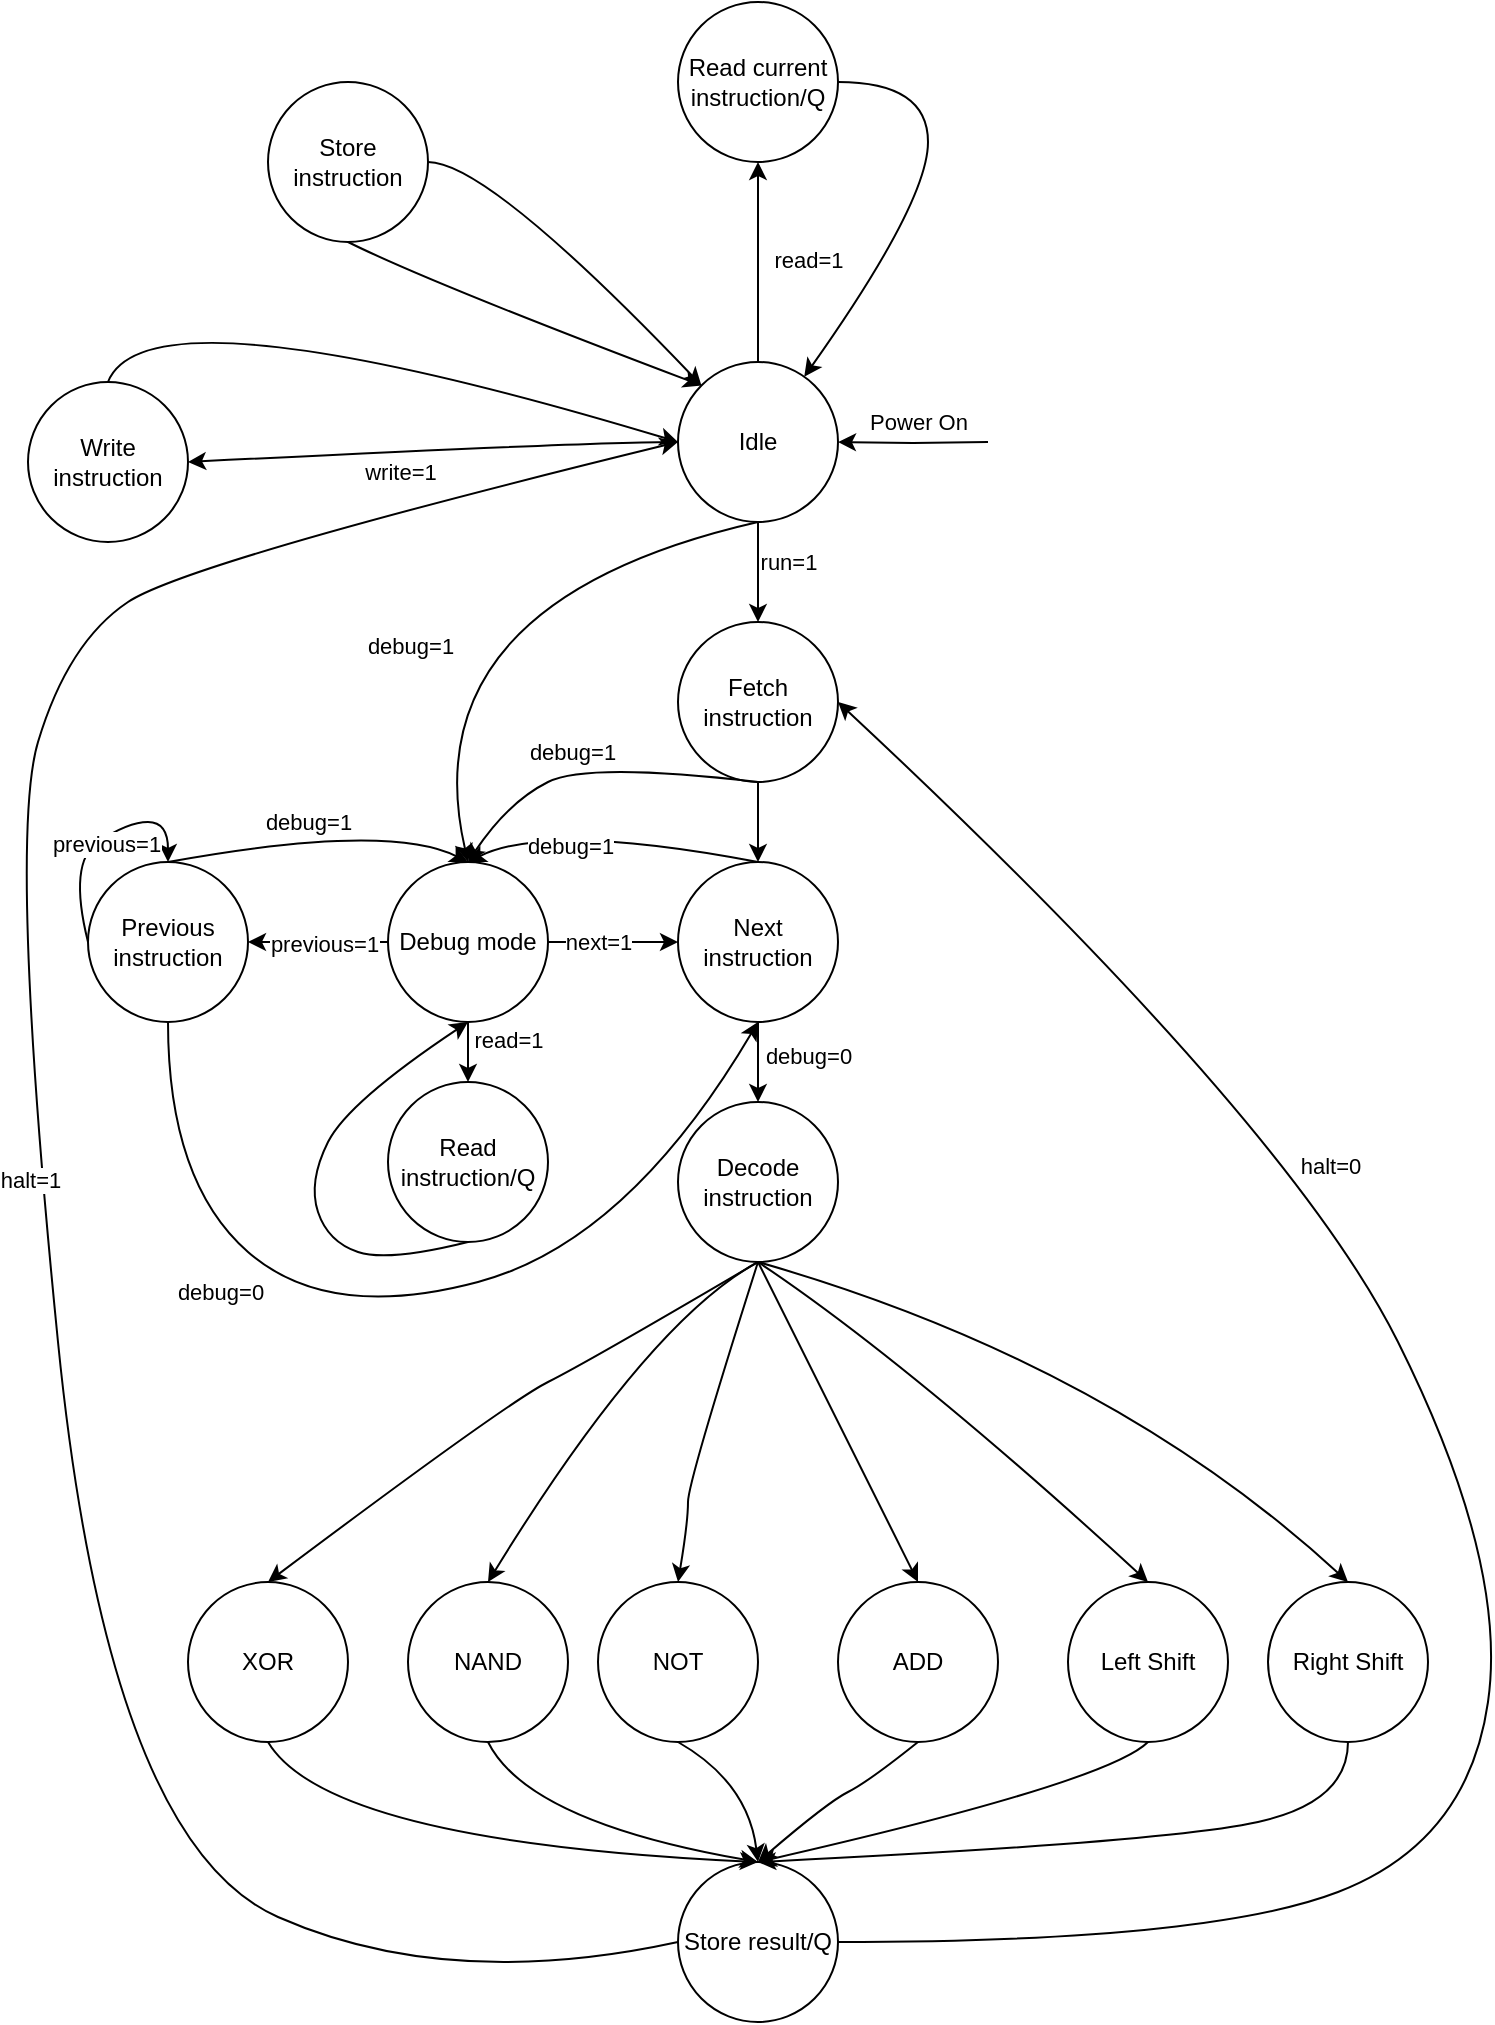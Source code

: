 <mxfile version="25.0.2">
  <diagram name="Page-1" id="PV_m16Hd_yfd8GzRDaMK">
    <mxGraphModel dx="1235" dy="740" grid="1" gridSize="10" guides="1" tooltips="1" connect="1" arrows="1" fold="1" page="1" pageScale="1" pageWidth="827" pageHeight="1169" math="0" shadow="0">
      <root>
        <mxCell id="0" />
        <mxCell id="1" parent="0" />
        <mxCell id="Zgi0F4orfHbIRYUvKWjQ-16" style="edgeStyle=orthogonalEdgeStyle;rounded=0;orthogonalLoop=1;jettySize=auto;html=1;entryX=0.5;entryY=1;entryDx=0;entryDy=0;" parent="1" source="Zgi0F4orfHbIRYUvKWjQ-1" target="Zgi0F4orfHbIRYUvKWjQ-2" edge="1">
          <mxGeometry relative="1" as="geometry" />
        </mxCell>
        <mxCell id="Zgi0F4orfHbIRYUvKWjQ-17" value="read=1" style="edgeLabel;html=1;align=center;verticalAlign=middle;resizable=0;points=[];" parent="Zgi0F4orfHbIRYUvKWjQ-16" vertex="1" connectable="0">
          <mxGeometry x="0.03" y="2" relative="1" as="geometry">
            <mxPoint x="27" as="offset" />
          </mxGeometry>
        </mxCell>
        <mxCell id="Zgi0F4orfHbIRYUvKWjQ-35" style="edgeStyle=orthogonalEdgeStyle;rounded=0;orthogonalLoop=1;jettySize=auto;html=1;" parent="1" source="Zgi0F4orfHbIRYUvKWjQ-1" target="Zgi0F4orfHbIRYUvKWjQ-13" edge="1">
          <mxGeometry relative="1" as="geometry" />
        </mxCell>
        <mxCell id="Zgi0F4orfHbIRYUvKWjQ-36" value="run=1" style="edgeLabel;html=1;align=center;verticalAlign=middle;resizable=0;points=[];" parent="Zgi0F4orfHbIRYUvKWjQ-35" vertex="1" connectable="0">
          <mxGeometry x="-0.395" y="-4" relative="1" as="geometry">
            <mxPoint x="19" y="5" as="offset" />
          </mxGeometry>
        </mxCell>
        <mxCell id="Zgi0F4orfHbIRYUvKWjQ-107" style="edgeStyle=orthogonalEdgeStyle;rounded=0;orthogonalLoop=1;jettySize=auto;html=1;entryX=1;entryY=0.5;entryDx=0;entryDy=0;" parent="1" target="Zgi0F4orfHbIRYUvKWjQ-1" edge="1">
          <mxGeometry relative="1" as="geometry">
            <mxPoint x="540" y="240" as="sourcePoint" />
          </mxGeometry>
        </mxCell>
        <mxCell id="Zgi0F4orfHbIRYUvKWjQ-108" value="Power On" style="edgeLabel;html=1;align=center;verticalAlign=middle;resizable=0;points=[];" parent="Zgi0F4orfHbIRYUvKWjQ-107" vertex="1" connectable="0">
          <mxGeometry x="-0.622" y="-1" relative="1" as="geometry">
            <mxPoint x="-21" y="-9" as="offset" />
          </mxGeometry>
        </mxCell>
        <mxCell id="Zgi0F4orfHbIRYUvKWjQ-1" value="Idle" style="ellipse;whiteSpace=wrap;html=1;aspect=fixed;" parent="1" vertex="1">
          <mxGeometry x="385" y="200" width="80" height="80" as="geometry" />
        </mxCell>
        <mxCell id="Zgi0F4orfHbIRYUvKWjQ-2" value="Read current instruction/Q" style="ellipse;whiteSpace=wrap;html=1;aspect=fixed;" parent="1" vertex="1">
          <mxGeometry x="385" y="20" width="80" height="80" as="geometry" />
        </mxCell>
        <mxCell id="Zgi0F4orfHbIRYUvKWjQ-9" value="" style="curved=1;endArrow=classic;html=1;rounded=0;exitX=1;exitY=0.5;exitDx=0;exitDy=0;" parent="1" source="Zgi0F4orfHbIRYUvKWjQ-2" target="Zgi0F4orfHbIRYUvKWjQ-1" edge="1">
          <mxGeometry width="50" height="50" relative="1" as="geometry">
            <mxPoint x="540" y="30" as="sourcePoint" />
            <mxPoint x="465.84" y="226.96" as="targetPoint" />
            <Array as="points">
              <mxPoint x="510" y="60" />
              <mxPoint x="510" y="120" />
            </Array>
          </mxGeometry>
        </mxCell>
        <mxCell id="Zgi0F4orfHbIRYUvKWjQ-11" value="Write instruction" style="ellipse;whiteSpace=wrap;html=1;aspect=fixed;" parent="1" vertex="1">
          <mxGeometry x="60" y="210" width="80" height="80" as="geometry" />
        </mxCell>
        <mxCell id="Zgi0F4orfHbIRYUvKWjQ-12" value="write=1" style="curved=1;endArrow=classic;html=1;rounded=0;entryX=1;entryY=0.5;entryDx=0;entryDy=0;exitX=0;exitY=0.5;exitDx=0;exitDy=0;" parent="1" source="Zgi0F4orfHbIRYUvKWjQ-1" target="Zgi0F4orfHbIRYUvKWjQ-11" edge="1">
          <mxGeometry x="0.143" y="10" width="50" height="50" relative="1" as="geometry">
            <mxPoint x="380" y="240" as="sourcePoint" />
            <mxPoint x="340" y="290" as="targetPoint" />
            <Array as="points">
              <mxPoint x="340" y="240" />
            </Array>
            <mxPoint as="offset" />
          </mxGeometry>
        </mxCell>
        <mxCell id="Zgi0F4orfHbIRYUvKWjQ-62" style="edgeStyle=orthogonalEdgeStyle;rounded=0;orthogonalLoop=1;jettySize=auto;html=1;" parent="1" source="Zgi0F4orfHbIRYUvKWjQ-13" target="Zgi0F4orfHbIRYUvKWjQ-61" edge="1">
          <mxGeometry relative="1" as="geometry" />
        </mxCell>
        <mxCell id="Zgi0F4orfHbIRYUvKWjQ-13" value="Fetch instruction" style="ellipse;whiteSpace=wrap;html=1;aspect=fixed;" parent="1" vertex="1">
          <mxGeometry x="385" y="330" width="80" height="80" as="geometry" />
        </mxCell>
        <mxCell id="Zgi0F4orfHbIRYUvKWjQ-21" value="Store instruction" style="ellipse;whiteSpace=wrap;html=1;aspect=fixed;" parent="1" vertex="1">
          <mxGeometry x="180" y="60" width="80" height="80" as="geometry" />
        </mxCell>
        <mxCell id="Zgi0F4orfHbIRYUvKWjQ-22" value="Previous instruction" style="ellipse;whiteSpace=wrap;html=1;aspect=fixed;" parent="1" vertex="1">
          <mxGeometry x="90" y="450" width="80" height="80" as="geometry" />
        </mxCell>
        <mxCell id="Zgi0F4orfHbIRYUvKWjQ-25" value="" style="curved=1;endArrow=classic;html=1;rounded=0;entryX=0;entryY=0;entryDx=0;entryDy=0;exitX=0.5;exitY=1;exitDx=0;exitDy=0;" parent="1" source="Zgi0F4orfHbIRYUvKWjQ-21" target="Zgi0F4orfHbIRYUvKWjQ-1" edge="1">
          <mxGeometry width="50" height="50" relative="1" as="geometry">
            <mxPoint x="180" y="100" as="sourcePoint" />
            <mxPoint x="230" y="50" as="targetPoint" />
            <Array as="points">
              <mxPoint x="260" y="160" />
            </Array>
          </mxGeometry>
        </mxCell>
        <mxCell id="Zgi0F4orfHbIRYUvKWjQ-37" value="Decode instruction" style="ellipse;whiteSpace=wrap;html=1;aspect=fixed;" parent="1" vertex="1">
          <mxGeometry x="385" y="570" width="80" height="80" as="geometry" />
        </mxCell>
        <mxCell id="Zgi0F4orfHbIRYUvKWjQ-39" value="" style="curved=1;endArrow=classic;html=1;rounded=0;entryX=0.5;entryY=0;entryDx=0;entryDy=0;exitX=0;exitY=0.5;exitDx=0;exitDy=0;" parent="1" source="Zgi0F4orfHbIRYUvKWjQ-22" target="Zgi0F4orfHbIRYUvKWjQ-22" edge="1">
          <mxGeometry width="50" height="50" relative="1" as="geometry">
            <mxPoint x="185" y="485" as="sourcePoint" />
            <mxPoint x="235" y="435" as="targetPoint" />
            <Array as="points">
              <mxPoint x="80" y="450" />
              <mxPoint x="110" y="430" />
              <mxPoint x="130" y="430" />
            </Array>
          </mxGeometry>
        </mxCell>
        <mxCell id="Zgi0F4orfHbIRYUvKWjQ-40" value="previous=1" style="edgeLabel;html=1;align=center;verticalAlign=middle;resizable=0;points=[];" parent="Zgi0F4orfHbIRYUvKWjQ-39" vertex="1" connectable="0">
          <mxGeometry x="0.037" y="-1" relative="1" as="geometry">
            <mxPoint x="2" y="1" as="offset" />
          </mxGeometry>
        </mxCell>
        <mxCell id="Zgi0F4orfHbIRYUvKWjQ-47" value="XOR" style="ellipse;whiteSpace=wrap;html=1;aspect=fixed;" parent="1" vertex="1">
          <mxGeometry x="140" y="810" width="80" height="80" as="geometry" />
        </mxCell>
        <mxCell id="Zgi0F4orfHbIRYUvKWjQ-48" value="NAND" style="ellipse;whiteSpace=wrap;html=1;aspect=fixed;" parent="1" vertex="1">
          <mxGeometry x="250" y="810" width="80" height="80" as="geometry" />
        </mxCell>
        <mxCell id="Zgi0F4orfHbIRYUvKWjQ-49" value="NOT" style="ellipse;whiteSpace=wrap;html=1;aspect=fixed;" parent="1" vertex="1">
          <mxGeometry x="345" y="810" width="80" height="80" as="geometry" />
        </mxCell>
        <mxCell id="Zgi0F4orfHbIRYUvKWjQ-50" value="ADD" style="ellipse;whiteSpace=wrap;html=1;aspect=fixed;" parent="1" vertex="1">
          <mxGeometry x="465" y="810" width="80" height="80" as="geometry" />
        </mxCell>
        <mxCell id="Zgi0F4orfHbIRYUvKWjQ-51" value="Left Shift" style="ellipse;whiteSpace=wrap;html=1;aspect=fixed;" parent="1" vertex="1">
          <mxGeometry x="580" y="810" width="80" height="80" as="geometry" />
        </mxCell>
        <mxCell id="Zgi0F4orfHbIRYUvKWjQ-52" value="Right Shift" style="ellipse;whiteSpace=wrap;html=1;aspect=fixed;" parent="1" vertex="1">
          <mxGeometry x="680" y="810" width="80" height="80" as="geometry" />
        </mxCell>
        <mxCell id="Zgi0F4orfHbIRYUvKWjQ-53" value="Store result/Q" style="ellipse;whiteSpace=wrap;html=1;aspect=fixed;" parent="1" vertex="1">
          <mxGeometry x="385" y="950" width="80" height="80" as="geometry" />
        </mxCell>
        <mxCell id="Zgi0F4orfHbIRYUvKWjQ-54" value="" style="curved=1;endArrow=classic;html=1;rounded=0;exitX=0.5;exitY=1;exitDx=0;exitDy=0;entryX=0.5;entryY=0;entryDx=0;entryDy=0;" parent="1" source="Zgi0F4orfHbIRYUvKWjQ-37" target="Zgi0F4orfHbIRYUvKWjQ-47" edge="1">
          <mxGeometry width="50" height="50" relative="1" as="geometry">
            <mxPoint x="510" y="530" as="sourcePoint" />
            <mxPoint x="560" y="480" as="targetPoint" />
            <Array as="points">
              <mxPoint x="340" y="700" />
              <mxPoint x="300" y="720" />
            </Array>
          </mxGeometry>
        </mxCell>
        <mxCell id="Zgi0F4orfHbIRYUvKWjQ-56" value="" style="curved=1;endArrow=classic;html=1;rounded=0;exitX=0.5;exitY=1;exitDx=0;exitDy=0;entryX=0.5;entryY=0;entryDx=0;entryDy=0;" parent="1" source="Zgi0F4orfHbIRYUvKWjQ-37" target="Zgi0F4orfHbIRYUvKWjQ-48" edge="1">
          <mxGeometry width="50" height="50" relative="1" as="geometry">
            <mxPoint x="490" y="550" as="sourcePoint" />
            <mxPoint x="540" y="500" as="targetPoint" />
            <Array as="points">
              <mxPoint x="370" y="680" />
            </Array>
          </mxGeometry>
        </mxCell>
        <mxCell id="Zgi0F4orfHbIRYUvKWjQ-57" value="" style="curved=1;endArrow=classic;html=1;rounded=0;exitX=0.5;exitY=1;exitDx=0;exitDy=0;entryX=0.5;entryY=0;entryDx=0;entryDy=0;" parent="1" source="Zgi0F4orfHbIRYUvKWjQ-37" target="Zgi0F4orfHbIRYUvKWjQ-49" edge="1">
          <mxGeometry width="50" height="50" relative="1" as="geometry">
            <mxPoint x="490" y="550" as="sourcePoint" />
            <mxPoint x="540" y="500" as="targetPoint" />
            <Array as="points">
              <mxPoint x="390" y="760" />
              <mxPoint x="390" y="780" />
            </Array>
          </mxGeometry>
        </mxCell>
        <mxCell id="Zgi0F4orfHbIRYUvKWjQ-58" value="" style="curved=1;endArrow=classic;html=1;rounded=0;exitX=0.5;exitY=1;exitDx=0;exitDy=0;entryX=0.5;entryY=0;entryDx=0;entryDy=0;" parent="1" source="Zgi0F4orfHbIRYUvKWjQ-37" target="Zgi0F4orfHbIRYUvKWjQ-50" edge="1">
          <mxGeometry width="50" height="50" relative="1" as="geometry">
            <mxPoint x="440" y="540" as="sourcePoint" />
            <mxPoint x="540" y="510" as="targetPoint" />
            <Array as="points">
              <mxPoint x="450" y="700" />
            </Array>
          </mxGeometry>
        </mxCell>
        <mxCell id="Zgi0F4orfHbIRYUvKWjQ-59" value="" style="curved=1;endArrow=classic;html=1;rounded=0;exitX=0.5;exitY=1;exitDx=0;exitDy=0;entryX=0.5;entryY=0;entryDx=0;entryDy=0;" parent="1" source="Zgi0F4orfHbIRYUvKWjQ-37" target="Zgi0F4orfHbIRYUvKWjQ-51" edge="1">
          <mxGeometry width="50" height="50" relative="1" as="geometry">
            <mxPoint x="570" y="530" as="sourcePoint" />
            <mxPoint x="620" y="480" as="targetPoint" />
            <Array as="points">
              <mxPoint x="500" y="700" />
            </Array>
          </mxGeometry>
        </mxCell>
        <mxCell id="Zgi0F4orfHbIRYUvKWjQ-60" value="" style="curved=1;endArrow=classic;html=1;rounded=0;exitX=0.5;exitY=1;exitDx=0;exitDy=0;entryX=0.5;entryY=0;entryDx=0;entryDy=0;" parent="1" source="Zgi0F4orfHbIRYUvKWjQ-37" target="Zgi0F4orfHbIRYUvKWjQ-52" edge="1">
          <mxGeometry width="50" height="50" relative="1" as="geometry">
            <mxPoint x="480" y="530" as="sourcePoint" />
            <mxPoint x="730" y="470" as="targetPoint" />
            <Array as="points">
              <mxPoint x="600" y="700" />
            </Array>
          </mxGeometry>
        </mxCell>
        <mxCell id="Zgi0F4orfHbIRYUvKWjQ-63" style="edgeStyle=orthogonalEdgeStyle;rounded=0;orthogonalLoop=1;jettySize=auto;html=1;" parent="1" source="Zgi0F4orfHbIRYUvKWjQ-61" target="Zgi0F4orfHbIRYUvKWjQ-37" edge="1">
          <mxGeometry relative="1" as="geometry" />
        </mxCell>
        <mxCell id="Zgi0F4orfHbIRYUvKWjQ-91" value="debug=0" style="edgeLabel;html=1;align=center;verticalAlign=middle;resizable=0;points=[];" parent="Zgi0F4orfHbIRYUvKWjQ-63" vertex="1" connectable="0">
          <mxGeometry x="-0.171" relative="1" as="geometry">
            <mxPoint x="25" as="offset" />
          </mxGeometry>
        </mxCell>
        <mxCell id="Zgi0F4orfHbIRYUvKWjQ-61" value="Next instruction" style="ellipse;whiteSpace=wrap;html=1;aspect=fixed;" parent="1" vertex="1">
          <mxGeometry x="385" y="450" width="80" height="80" as="geometry" />
        </mxCell>
        <mxCell id="Zgi0F4orfHbIRYUvKWjQ-64" value="" style="curved=1;endArrow=classic;html=1;rounded=0;exitX=0.5;exitY=1;exitDx=0;exitDy=0;entryX=0.5;entryY=0;entryDx=0;entryDy=0;" parent="1" source="Zgi0F4orfHbIRYUvKWjQ-47" target="Zgi0F4orfHbIRYUvKWjQ-53" edge="1">
          <mxGeometry width="50" height="50" relative="1" as="geometry">
            <mxPoint x="220" y="1000" as="sourcePoint" />
            <mxPoint x="270" y="950" as="targetPoint" />
            <Array as="points">
              <mxPoint x="210" y="940" />
            </Array>
          </mxGeometry>
        </mxCell>
        <mxCell id="Zgi0F4orfHbIRYUvKWjQ-65" value="" style="curved=1;endArrow=classic;html=1;rounded=0;exitX=0.5;exitY=1;exitDx=0;exitDy=0;entryX=0.5;entryY=0;entryDx=0;entryDy=0;" parent="1" source="Zgi0F4orfHbIRYUvKWjQ-48" target="Zgi0F4orfHbIRYUvKWjQ-53" edge="1">
          <mxGeometry width="50" height="50" relative="1" as="geometry">
            <mxPoint x="280" y="920" as="sourcePoint" />
            <mxPoint x="330" y="870" as="targetPoint" />
            <Array as="points">
              <mxPoint x="310" y="930" />
            </Array>
          </mxGeometry>
        </mxCell>
        <mxCell id="Zgi0F4orfHbIRYUvKWjQ-66" value="" style="curved=1;endArrow=classic;html=1;rounded=0;exitX=0.5;exitY=1;exitDx=0;exitDy=0;entryX=0.5;entryY=0;entryDx=0;entryDy=0;" parent="1" source="Zgi0F4orfHbIRYUvKWjQ-49" target="Zgi0F4orfHbIRYUvKWjQ-53" edge="1">
          <mxGeometry width="50" height="50" relative="1" as="geometry">
            <mxPoint x="480" y="900" as="sourcePoint" />
            <mxPoint x="530" y="850" as="targetPoint" />
            <Array as="points">
              <mxPoint x="420" y="910" />
            </Array>
          </mxGeometry>
        </mxCell>
        <mxCell id="Zgi0F4orfHbIRYUvKWjQ-67" value="" style="curved=1;endArrow=classic;html=1;rounded=0;exitX=0.5;exitY=1;exitDx=0;exitDy=0;entryX=0.5;entryY=0;entryDx=0;entryDy=0;" parent="1" source="Zgi0F4orfHbIRYUvKWjQ-50" target="Zgi0F4orfHbIRYUvKWjQ-53" edge="1">
          <mxGeometry width="50" height="50" relative="1" as="geometry">
            <mxPoint x="530" y="910" as="sourcePoint" />
            <mxPoint x="480" y="960" as="targetPoint" />
            <Array as="points">
              <mxPoint x="480" y="910" />
              <mxPoint x="460" y="920" />
            </Array>
          </mxGeometry>
        </mxCell>
        <mxCell id="Zgi0F4orfHbIRYUvKWjQ-68" value="" style="curved=1;endArrow=classic;html=1;rounded=0;exitX=0.5;exitY=1;exitDx=0;exitDy=0;entryX=0.5;entryY=0;entryDx=0;entryDy=0;" parent="1" source="Zgi0F4orfHbIRYUvKWjQ-51" target="Zgi0F4orfHbIRYUvKWjQ-53" edge="1">
          <mxGeometry width="50" height="50" relative="1" as="geometry">
            <mxPoint x="650" y="910" as="sourcePoint" />
            <mxPoint x="600" y="960" as="targetPoint" />
            <Array as="points">
              <mxPoint x="600" y="910" />
            </Array>
          </mxGeometry>
        </mxCell>
        <mxCell id="Zgi0F4orfHbIRYUvKWjQ-69" value="" style="curved=1;endArrow=classic;html=1;rounded=0;exitX=0.5;exitY=1;exitDx=0;exitDy=0;entryX=0.5;entryY=0;entryDx=0;entryDy=0;" parent="1" source="Zgi0F4orfHbIRYUvKWjQ-52" target="Zgi0F4orfHbIRYUvKWjQ-53" edge="1">
          <mxGeometry width="50" height="50" relative="1" as="geometry">
            <mxPoint x="780" y="930" as="sourcePoint" />
            <mxPoint x="730" y="980" as="targetPoint" />
            <Array as="points">
              <mxPoint x="720" y="920" />
              <mxPoint x="630" y="940" />
            </Array>
          </mxGeometry>
        </mxCell>
        <mxCell id="Zgi0F4orfHbIRYUvKWjQ-74" value="" style="curved=1;endArrow=classic;html=1;rounded=0;exitX=0;exitY=0.5;exitDx=0;exitDy=0;entryX=0;entryY=0.5;entryDx=0;entryDy=0;" parent="1" source="Zgi0F4orfHbIRYUvKWjQ-53" target="Zgi0F4orfHbIRYUvKWjQ-1" edge="1">
          <mxGeometry width="50" height="50" relative="1" as="geometry">
            <mxPoint x="220" y="1015" as="sourcePoint" />
            <mxPoint x="80" y="320" as="targetPoint" />
            <Array as="points">
              <mxPoint x="270" y="1015" />
              <mxPoint x="100" y="940" />
              <mxPoint x="50" y="440" />
              <mxPoint x="80" y="340" />
              <mxPoint x="140" y="300" />
            </Array>
          </mxGeometry>
        </mxCell>
        <mxCell id="Zgi0F4orfHbIRYUvKWjQ-75" value="halt=1" style="edgeLabel;html=1;align=center;verticalAlign=middle;resizable=0;points=[];" parent="Zgi0F4orfHbIRYUvKWjQ-74" vertex="1" connectable="0">
          <mxGeometry x="0.258" y="-8" relative="1" as="geometry">
            <mxPoint y="140" as="offset" />
          </mxGeometry>
        </mxCell>
        <mxCell id="Zgi0F4orfHbIRYUvKWjQ-76" value="" style="curved=1;endArrow=classic;html=1;rounded=0;exitX=1;exitY=0.5;exitDx=0;exitDy=0;entryX=1;entryY=0.5;entryDx=0;entryDy=0;" parent="1" source="Zgi0F4orfHbIRYUvKWjQ-53" target="Zgi0F4orfHbIRYUvKWjQ-13" edge="1">
          <mxGeometry width="50" height="50" relative="1" as="geometry">
            <mxPoint x="590" y="1040" as="sourcePoint" />
            <mxPoint x="830" y="460" as="targetPoint" />
            <Array as="points">
              <mxPoint x="650" y="990" />
              <mxPoint x="780" y="940" />
              <mxPoint x="800" y="800" />
              <mxPoint x="690" y="580" />
            </Array>
          </mxGeometry>
        </mxCell>
        <mxCell id="Zgi0F4orfHbIRYUvKWjQ-77" value="halt=0" style="edgeLabel;html=1;align=center;verticalAlign=middle;resizable=0;points=[];" parent="Zgi0F4orfHbIRYUvKWjQ-76" vertex="1" connectable="0">
          <mxGeometry x="0.264" y="8" relative="1" as="geometry">
            <mxPoint x="-2" y="-42" as="offset" />
          </mxGeometry>
        </mxCell>
        <mxCell id="Zgi0F4orfHbIRYUvKWjQ-79" value="" style="curved=1;endArrow=classic;html=1;rounded=0;exitX=0.5;exitY=0;exitDx=0;exitDy=0;entryX=0;entryY=0.5;entryDx=0;entryDy=0;" parent="1" source="Zgi0F4orfHbIRYUvKWjQ-11" target="Zgi0F4orfHbIRYUvKWjQ-1" edge="1">
          <mxGeometry width="50" height="50" relative="1" as="geometry">
            <mxPoint x="90" y="200" as="sourcePoint" />
            <mxPoint x="140" y="150" as="targetPoint" />
            <Array as="points">
              <mxPoint x="120" y="160" />
            </Array>
          </mxGeometry>
        </mxCell>
        <mxCell id="Zgi0F4orfHbIRYUvKWjQ-80" value="" style="curved=1;endArrow=classic;html=1;rounded=0;exitX=1;exitY=0.5;exitDx=0;exitDy=0;entryX=0;entryY=0;entryDx=0;entryDy=0;" parent="1" source="Zgi0F4orfHbIRYUvKWjQ-21" target="Zgi0F4orfHbIRYUvKWjQ-1" edge="1">
          <mxGeometry width="50" height="50" relative="1" as="geometry">
            <mxPoint x="190" y="80" as="sourcePoint" />
            <mxPoint x="240" y="30" as="targetPoint" />
            <Array as="points">
              <mxPoint x="290" y="100" />
            </Array>
          </mxGeometry>
        </mxCell>
        <mxCell id="Zgi0F4orfHbIRYUvKWjQ-84" style="edgeStyle=orthogonalEdgeStyle;rounded=0;orthogonalLoop=1;jettySize=auto;html=1;" parent="1" source="Zgi0F4orfHbIRYUvKWjQ-82" target="Zgi0F4orfHbIRYUvKWjQ-61" edge="1">
          <mxGeometry relative="1" as="geometry" />
        </mxCell>
        <mxCell id="Zgi0F4orfHbIRYUvKWjQ-85" value="next=1" style="edgeLabel;html=1;align=center;verticalAlign=middle;resizable=0;points=[];" parent="Zgi0F4orfHbIRYUvKWjQ-84" vertex="1" connectable="0">
          <mxGeometry x="-0.227" relative="1" as="geometry">
            <mxPoint as="offset" />
          </mxGeometry>
        </mxCell>
        <mxCell id="Zgi0F4orfHbIRYUvKWjQ-87" style="edgeStyle=orthogonalEdgeStyle;rounded=0;orthogonalLoop=1;jettySize=auto;html=1;entryX=1;entryY=0.5;entryDx=0;entryDy=0;" parent="1" source="Zgi0F4orfHbIRYUvKWjQ-82" target="Zgi0F4orfHbIRYUvKWjQ-22" edge="1">
          <mxGeometry relative="1" as="geometry" />
        </mxCell>
        <mxCell id="Zgi0F4orfHbIRYUvKWjQ-88" value="previous=1" style="edgeLabel;html=1;align=center;verticalAlign=middle;resizable=0;points=[];" parent="Zgi0F4orfHbIRYUvKWjQ-87" vertex="1" connectable="0">
          <mxGeometry x="-0.092" y="1" relative="1" as="geometry">
            <mxPoint as="offset" />
          </mxGeometry>
        </mxCell>
        <mxCell id="Zgi0F4orfHbIRYUvKWjQ-100" style="edgeStyle=orthogonalEdgeStyle;rounded=0;orthogonalLoop=1;jettySize=auto;html=1;entryX=0.5;entryY=0;entryDx=0;entryDy=0;" parent="1" source="Zgi0F4orfHbIRYUvKWjQ-82" target="Zgi0F4orfHbIRYUvKWjQ-99" edge="1">
          <mxGeometry relative="1" as="geometry" />
        </mxCell>
        <mxCell id="Zgi0F4orfHbIRYUvKWjQ-101" value="read=1" style="edgeLabel;html=1;align=center;verticalAlign=middle;resizable=0;points=[];" parent="Zgi0F4orfHbIRYUvKWjQ-100" vertex="1" connectable="0">
          <mxGeometry x="-0.646" y="1" relative="1" as="geometry">
            <mxPoint x="19" as="offset" />
          </mxGeometry>
        </mxCell>
        <mxCell id="Zgi0F4orfHbIRYUvKWjQ-82" value="Debug mode" style="ellipse;whiteSpace=wrap;html=1;aspect=fixed;" parent="1" vertex="1">
          <mxGeometry x="240" y="450" width="80" height="80" as="geometry" />
        </mxCell>
        <mxCell id="Zgi0F4orfHbIRYUvKWjQ-92" value="" style="curved=1;endArrow=classic;html=1;rounded=0;exitX=0.5;exitY=0;exitDx=0;exitDy=0;entryX=0.5;entryY=0;entryDx=0;entryDy=0;" parent="1" source="Zgi0F4orfHbIRYUvKWjQ-22" target="Zgi0F4orfHbIRYUvKWjQ-82" edge="1">
          <mxGeometry width="50" height="50" relative="1" as="geometry">
            <mxPoint x="180" y="440" as="sourcePoint" />
            <mxPoint x="240" y="400" as="targetPoint" />
            <Array as="points">
              <mxPoint x="240" y="430" />
            </Array>
          </mxGeometry>
        </mxCell>
        <mxCell id="Zgi0F4orfHbIRYUvKWjQ-93" value="debug=1" style="edgeLabel;html=1;align=center;verticalAlign=middle;resizable=0;points=[];" parent="Zgi0F4orfHbIRYUvKWjQ-92" vertex="1" connectable="0">
          <mxGeometry x="-0.202" y="-1" relative="1" as="geometry">
            <mxPoint x="8" y="-10" as="offset" />
          </mxGeometry>
        </mxCell>
        <mxCell id="Zgi0F4orfHbIRYUvKWjQ-94" value="" style="curved=1;endArrow=classic;html=1;rounded=0;exitX=0.5;exitY=1;exitDx=0;exitDy=0;entryX=0.5;entryY=1;entryDx=0;entryDy=0;" parent="1" source="Zgi0F4orfHbIRYUvKWjQ-22" target="Zgi0F4orfHbIRYUvKWjQ-61" edge="1">
          <mxGeometry width="50" height="50" relative="1" as="geometry">
            <mxPoint x="230" y="660" as="sourcePoint" />
            <mxPoint x="280" y="610" as="targetPoint" />
            <Array as="points">
              <mxPoint x="130" y="610" />
              <mxPoint x="210" y="680" />
              <mxPoint x="360" y="640" />
            </Array>
          </mxGeometry>
        </mxCell>
        <mxCell id="Zgi0F4orfHbIRYUvKWjQ-95" value="debug=0" style="edgeLabel;html=1;align=center;verticalAlign=middle;resizable=0;points=[];" parent="Zgi0F4orfHbIRYUvKWjQ-94" vertex="1" connectable="0">
          <mxGeometry x="-0.376" y="2" relative="1" as="geometry">
            <mxPoint x="-26" y="12" as="offset" />
          </mxGeometry>
        </mxCell>
        <mxCell id="Zgi0F4orfHbIRYUvKWjQ-96" value="" style="curved=1;endArrow=classic;html=1;rounded=0;exitX=0.5;exitY=0;exitDx=0;exitDy=0;entryX=0.5;entryY=0;entryDx=0;entryDy=0;" parent="1" source="Zgi0F4orfHbIRYUvKWjQ-61" target="Zgi0F4orfHbIRYUvKWjQ-82" edge="1">
          <mxGeometry width="50" height="50" relative="1" as="geometry">
            <mxPoint x="370" y="390" as="sourcePoint" />
            <mxPoint x="320" y="440" as="targetPoint" />
            <Array as="points">
              <mxPoint x="320" y="430" />
            </Array>
          </mxGeometry>
        </mxCell>
        <mxCell id="Zgi0F4orfHbIRYUvKWjQ-97" value="debug=1" style="edgeLabel;html=1;align=center;verticalAlign=middle;resizable=0;points=[];" parent="Zgi0F4orfHbIRYUvKWjQ-96" vertex="1" connectable="0">
          <mxGeometry x="0.453" y="19" relative="1" as="geometry">
            <mxPoint x="5" y="-7" as="offset" />
          </mxGeometry>
        </mxCell>
        <mxCell id="Zgi0F4orfHbIRYUvKWjQ-99" value="Read instruction/Q" style="ellipse;whiteSpace=wrap;html=1;aspect=fixed;" parent="1" vertex="1">
          <mxGeometry x="240" y="560" width="80" height="80" as="geometry" />
        </mxCell>
        <mxCell id="Zgi0F4orfHbIRYUvKWjQ-102" value="" style="curved=1;endArrow=classic;html=1;rounded=0;exitX=0.5;exitY=1;exitDx=0;exitDy=0;entryX=0.5;entryY=1;entryDx=0;entryDy=0;" parent="1" source="Zgi0F4orfHbIRYUvKWjQ-99" target="Zgi0F4orfHbIRYUvKWjQ-82" edge="1">
          <mxGeometry width="50" height="50" relative="1" as="geometry">
            <mxPoint x="160" y="640" as="sourcePoint" />
            <mxPoint x="210" y="590" as="targetPoint" />
            <Array as="points">
              <mxPoint x="240" y="650" />
              <mxPoint x="210" y="640" />
              <mxPoint x="200" y="610" />
              <mxPoint x="220" y="570" />
            </Array>
          </mxGeometry>
        </mxCell>
        <mxCell id="Zgi0F4orfHbIRYUvKWjQ-103" value="" style="curved=1;endArrow=classic;html=1;rounded=0;exitX=0.5;exitY=1;exitDx=0;exitDy=0;entryX=0.5;entryY=0;entryDx=0;entryDy=0;" parent="1" source="Zgi0F4orfHbIRYUvKWjQ-1" target="Zgi0F4orfHbIRYUvKWjQ-82" edge="1">
          <mxGeometry width="50" height="50" relative="1" as="geometry">
            <mxPoint x="320" y="320" as="sourcePoint" />
            <mxPoint x="270" y="370" as="targetPoint" />
            <Array as="points">
              <mxPoint x="250" y="320" />
            </Array>
          </mxGeometry>
        </mxCell>
        <mxCell id="Zgi0F4orfHbIRYUvKWjQ-104" value="debug=1" style="edgeLabel;html=1;align=center;verticalAlign=middle;resizable=0;points=[];" parent="Zgi0F4orfHbIRYUvKWjQ-103" vertex="1" connectable="0">
          <mxGeometry x="0.224" y="1" relative="1" as="geometry">
            <mxPoint x="-3" y="10" as="offset" />
          </mxGeometry>
        </mxCell>
        <mxCell id="Zgi0F4orfHbIRYUvKWjQ-105" value="" style="curved=1;endArrow=classic;html=1;rounded=0;exitX=0.5;exitY=1;exitDx=0;exitDy=0;entryX=0.5;entryY=0;entryDx=0;entryDy=0;" parent="1" source="Zgi0F4orfHbIRYUvKWjQ-13" target="Zgi0F4orfHbIRYUvKWjQ-82" edge="1">
          <mxGeometry width="50" height="50" relative="1" as="geometry">
            <mxPoint x="340" y="360" as="sourcePoint" />
            <mxPoint x="290" y="410" as="targetPoint" />
            <Array as="points">
              <mxPoint x="340" y="400" />
              <mxPoint x="300" y="420" />
            </Array>
          </mxGeometry>
        </mxCell>
        <mxCell id="Zgi0F4orfHbIRYUvKWjQ-106" value="debug=1" style="edgeLabel;html=1;align=center;verticalAlign=middle;resizable=0;points=[];" parent="Zgi0F4orfHbIRYUvKWjQ-105" vertex="1" connectable="0">
          <mxGeometry x="0.141" y="-2" relative="1" as="geometry">
            <mxPoint x="1" y="-8" as="offset" />
          </mxGeometry>
        </mxCell>
      </root>
    </mxGraphModel>
  </diagram>
</mxfile>
